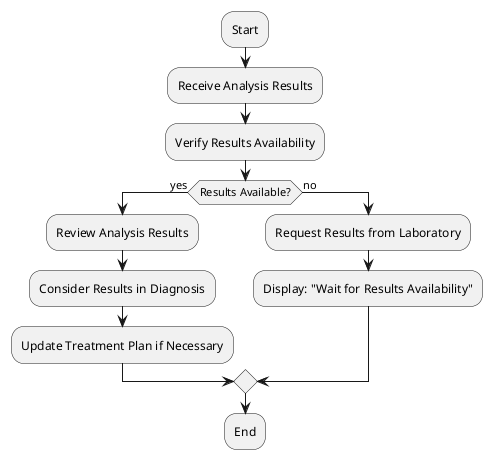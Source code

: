 @startuml Getting An Analysis
:Start;
:Receive Analysis Results;
:Verify Results Availability;
if (Results Available?) then (yes)
  :Review Analysis Results;
  :Consider Results in Diagnosis;
  :Update Treatment Plan if Necessary;
else (no)
  :Request Results from Laboratory;
  :Display: "Wait for Results Availability";
endif
:End;
@enduml